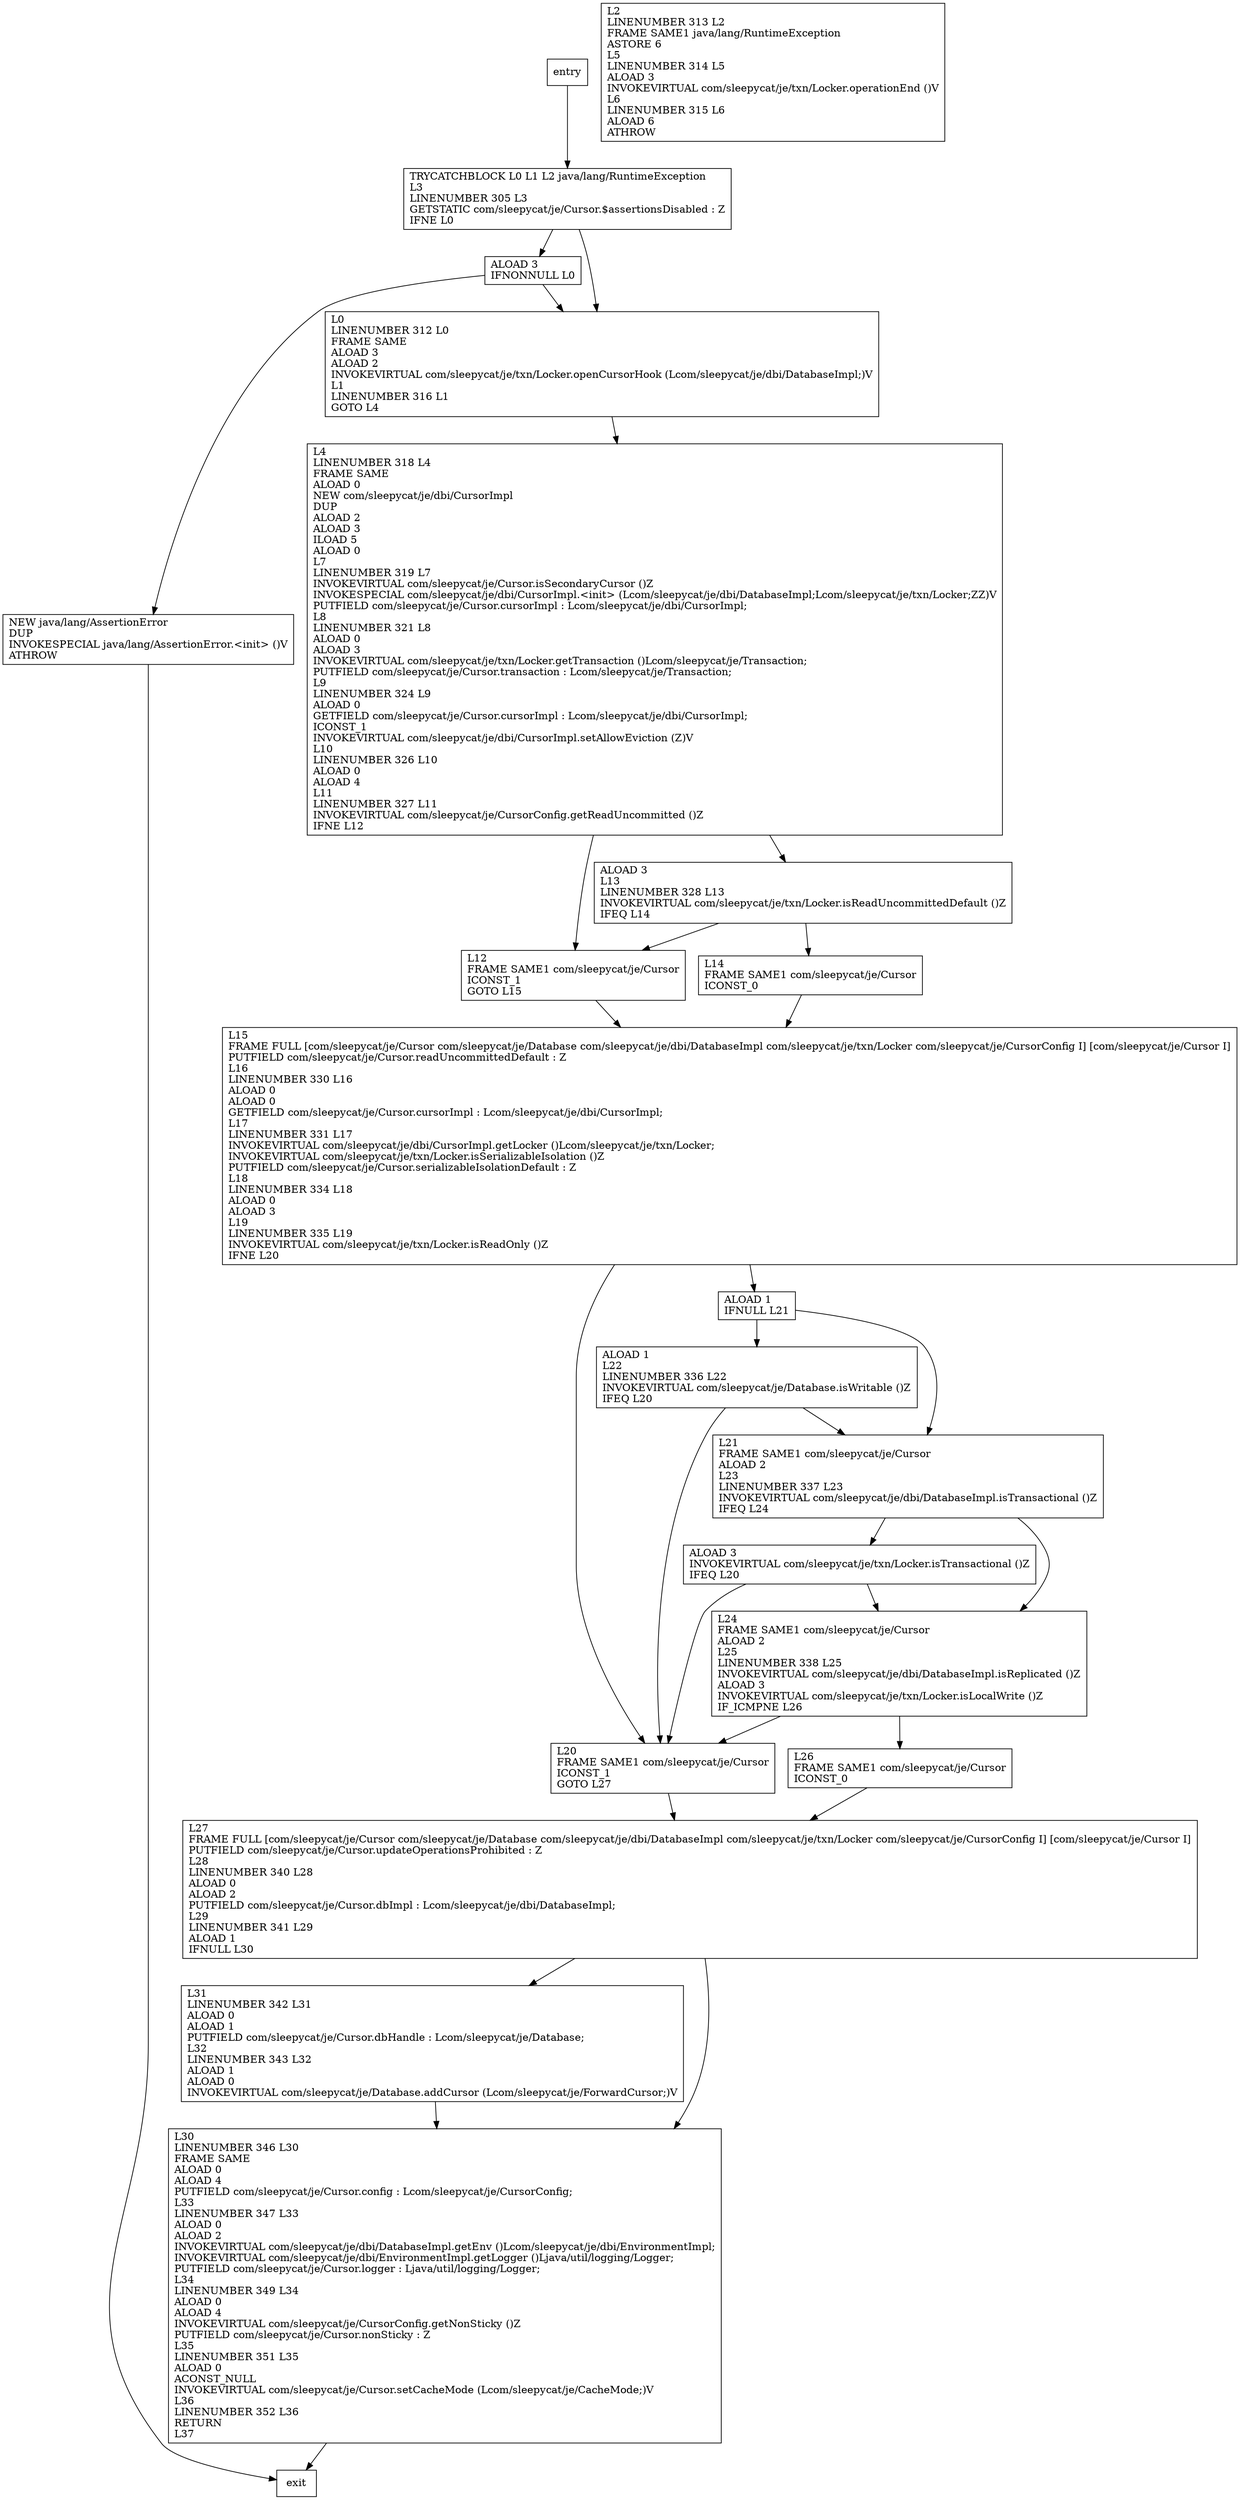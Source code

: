 digraph init {
node [shape=record];
1554713821 [label="L15\lFRAME FULL [com/sleepycat/je/Cursor com/sleepycat/je/Database com/sleepycat/je/dbi/DatabaseImpl com/sleepycat/je/txn/Locker com/sleepycat/je/CursorConfig I] [com/sleepycat/je/Cursor I]\lPUTFIELD com/sleepycat/je/Cursor.readUncommittedDefault : Z\lL16\lLINENUMBER 330 L16\lALOAD 0\lALOAD 0\lGETFIELD com/sleepycat/je/Cursor.cursorImpl : Lcom/sleepycat/je/dbi/CursorImpl;\lL17\lLINENUMBER 331 L17\lINVOKEVIRTUAL com/sleepycat/je/dbi/CursorImpl.getLocker ()Lcom/sleepycat/je/txn/Locker;\lINVOKEVIRTUAL com/sleepycat/je/txn/Locker.isSerializableIsolation ()Z\lPUTFIELD com/sleepycat/je/Cursor.serializableIsolationDefault : Z\lL18\lLINENUMBER 334 L18\lALOAD 0\lALOAD 3\lL19\lLINENUMBER 335 L19\lINVOKEVIRTUAL com/sleepycat/je/txn/Locker.isReadOnly ()Z\lIFNE L20\l"];
1208864294 [label="L31\lLINENUMBER 342 L31\lALOAD 0\lALOAD 1\lPUTFIELD com/sleepycat/je/Cursor.dbHandle : Lcom/sleepycat/je/Database;\lL32\lLINENUMBER 343 L32\lALOAD 1\lALOAD 0\lINVOKEVIRTUAL com/sleepycat/je/Database.addCursor (Lcom/sleepycat/je/ForwardCursor;)V\l"];
2102266640 [label="NEW java/lang/AssertionError\lDUP\lINVOKESPECIAL java/lang/AssertionError.\<init\> ()V\lATHROW\l"];
249911199 [label="L2\lLINENUMBER 313 L2\lFRAME SAME1 java/lang/RuntimeException\lASTORE 6\lL5\lLINENUMBER 314 L5\lALOAD 3\lINVOKEVIRTUAL com/sleepycat/je/txn/Locker.operationEnd ()V\lL6\lLINENUMBER 315 L6\lALOAD 6\lATHROW\l"];
850230988 [label="L12\lFRAME SAME1 com/sleepycat/je/Cursor\lICONST_1\lGOTO L15\l"];
1116310597 [label="L21\lFRAME SAME1 com/sleepycat/je/Cursor\lALOAD 2\lL23\lLINENUMBER 337 L23\lINVOKEVIRTUAL com/sleepycat/je/dbi/DatabaseImpl.isTransactional ()Z\lIFEQ L24\l"];
767598759 [label="L30\lLINENUMBER 346 L30\lFRAME SAME\lALOAD 0\lALOAD 4\lPUTFIELD com/sleepycat/je/Cursor.config : Lcom/sleepycat/je/CursorConfig;\lL33\lLINENUMBER 347 L33\lALOAD 0\lALOAD 2\lINVOKEVIRTUAL com/sleepycat/je/dbi/DatabaseImpl.getEnv ()Lcom/sleepycat/je/dbi/EnvironmentImpl;\lINVOKEVIRTUAL com/sleepycat/je/dbi/EnvironmentImpl.getLogger ()Ljava/util/logging/Logger;\lPUTFIELD com/sleepycat/je/Cursor.logger : Ljava/util/logging/Logger;\lL34\lLINENUMBER 349 L34\lALOAD 0\lALOAD 4\lINVOKEVIRTUAL com/sleepycat/je/CursorConfig.getNonSticky ()Z\lPUTFIELD com/sleepycat/je/Cursor.nonSticky : Z\lL35\lLINENUMBER 351 L35\lALOAD 0\lACONST_NULL\lINVOKEVIRTUAL com/sleepycat/je/Cursor.setCacheMode (Lcom/sleepycat/je/CacheMode;)V\lL36\lLINENUMBER 352 L36\lRETURN\lL37\l"];
94982810 [label="L20\lFRAME SAME1 com/sleepycat/je/Cursor\lICONST_1\lGOTO L27\l"];
2041811834 [label="ALOAD 3\lINVOKEVIRTUAL com/sleepycat/je/txn/Locker.isTransactional ()Z\lIFEQ L20\l"];
173462595 [label="ALOAD 3\lIFNONNULL L0\l"];
1187032365 [label="ALOAD 1\lL22\lLINENUMBER 336 L22\lINVOKEVIRTUAL com/sleepycat/je/Database.isWritable ()Z\lIFEQ L20\l"];
876392879 [label="L27\lFRAME FULL [com/sleepycat/je/Cursor com/sleepycat/je/Database com/sleepycat/je/dbi/DatabaseImpl com/sleepycat/je/txn/Locker com/sleepycat/je/CursorConfig I] [com/sleepycat/je/Cursor I]\lPUTFIELD com/sleepycat/je/Cursor.updateOperationsProhibited : Z\lL28\lLINENUMBER 340 L28\lALOAD 0\lALOAD 2\lPUTFIELD com/sleepycat/je/Cursor.dbImpl : Lcom/sleepycat/je/dbi/DatabaseImpl;\lL29\lLINENUMBER 341 L29\lALOAD 1\lIFNULL L30\l"];
1597900725 [label="TRYCATCHBLOCK L0 L1 L2 java/lang/RuntimeException\lL3\lLINENUMBER 305 L3\lGETSTATIC com/sleepycat/je/Cursor.$assertionsDisabled : Z\lIFNE L0\l"];
304733790 [label="L0\lLINENUMBER 312 L0\lFRAME SAME\lALOAD 3\lALOAD 2\lINVOKEVIRTUAL com/sleepycat/je/txn/Locker.openCursorHook (Lcom/sleepycat/je/dbi/DatabaseImpl;)V\lL1\lLINENUMBER 316 L1\lGOTO L4\l"];
2018964967 [label="L14\lFRAME SAME1 com/sleepycat/je/Cursor\lICONST_0\l"];
1382201507 [label="L4\lLINENUMBER 318 L4\lFRAME SAME\lALOAD 0\lNEW com/sleepycat/je/dbi/CursorImpl\lDUP\lALOAD 2\lALOAD 3\lILOAD 5\lALOAD 0\lL7\lLINENUMBER 319 L7\lINVOKEVIRTUAL com/sleepycat/je/Cursor.isSecondaryCursor ()Z\lINVOKESPECIAL com/sleepycat/je/dbi/CursorImpl.\<init\> (Lcom/sleepycat/je/dbi/DatabaseImpl;Lcom/sleepycat/je/txn/Locker;ZZ)V\lPUTFIELD com/sleepycat/je/Cursor.cursorImpl : Lcom/sleepycat/je/dbi/CursorImpl;\lL8\lLINENUMBER 321 L8\lALOAD 0\lALOAD 3\lINVOKEVIRTUAL com/sleepycat/je/txn/Locker.getTransaction ()Lcom/sleepycat/je/Transaction;\lPUTFIELD com/sleepycat/je/Cursor.transaction : Lcom/sleepycat/je/Transaction;\lL9\lLINENUMBER 324 L9\lALOAD 0\lGETFIELD com/sleepycat/je/Cursor.cursorImpl : Lcom/sleepycat/je/dbi/CursorImpl;\lICONST_1\lINVOKEVIRTUAL com/sleepycat/je/dbi/CursorImpl.setAllowEviction (Z)V\lL10\lLINENUMBER 326 L10\lALOAD 0\lALOAD 4\lL11\lLINENUMBER 327 L11\lINVOKEVIRTUAL com/sleepycat/je/CursorConfig.getReadUncommitted ()Z\lIFNE L12\l"];
2002178989 [label="L26\lFRAME SAME1 com/sleepycat/je/Cursor\lICONST_0\l"];
230664664 [label="ALOAD 1\lIFNULL L21\l"];
1060562178 [label="ALOAD 3\lL13\lLINENUMBER 328 L13\lINVOKEVIRTUAL com/sleepycat/je/txn/Locker.isReadUncommittedDefault ()Z\lIFEQ L14\l"];
154274541 [label="L24\lFRAME SAME1 com/sleepycat/je/Cursor\lALOAD 2\lL25\lLINENUMBER 338 L25\lINVOKEVIRTUAL com/sleepycat/je/dbi/DatabaseImpl.isReplicated ()Z\lALOAD 3\lINVOKEVIRTUAL com/sleepycat/je/txn/Locker.isLocalWrite ()Z\lIF_ICMPNE L26\l"];
entry;
exit;
1554713821 -> 230664664;
1554713821 -> 94982810;
1208864294 -> 767598759;
2102266640 -> exit;
850230988 -> 1554713821;
1116310597 -> 2041811834;
1116310597 -> 154274541;
767598759 -> exit;
94982810 -> 876392879;
2041811834 -> 94982810;
2041811834 -> 154274541;
173462595 -> 304733790;
173462595 -> 2102266640;
1187032365 -> 1116310597;
1187032365 -> 94982810;
876392879 -> 1208864294;
876392879 -> 767598759;
entry -> 1597900725;
1597900725 -> 304733790;
1597900725 -> 173462595;
304733790 -> 1382201507;
2018964967 -> 1554713821;
1382201507 -> 850230988;
1382201507 -> 1060562178;
2002178989 -> 876392879;
230664664 -> 1116310597;
230664664 -> 1187032365;
1060562178 -> 2018964967;
1060562178 -> 850230988;
154274541 -> 2002178989;
154274541 -> 94982810;
}
